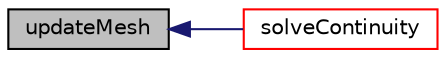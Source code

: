 digraph "updateMesh"
{
  bgcolor="transparent";
  edge [fontname="Helvetica",fontsize="10",labelfontname="Helvetica",labelfontsize="10"];
  node [fontname="Helvetica",fontsize="10",shape=record];
  rankdir="LR";
  Node352 [label="updateMesh",height=0.2,width=0.4,color="black", fillcolor="grey75", style="filled", fontcolor="black"];
  Node352 -> Node353 [dir="back",color="midnightblue",fontsize="10",style="solid",fontname="Helvetica"];
  Node353 [label="solveContinuity",height=0.2,width=0.4,color="red",URL="$a30053.html#a1a4c7f06441e29b9703723dfd2e5976d",tooltip="Solve continuity equation. "];
}
